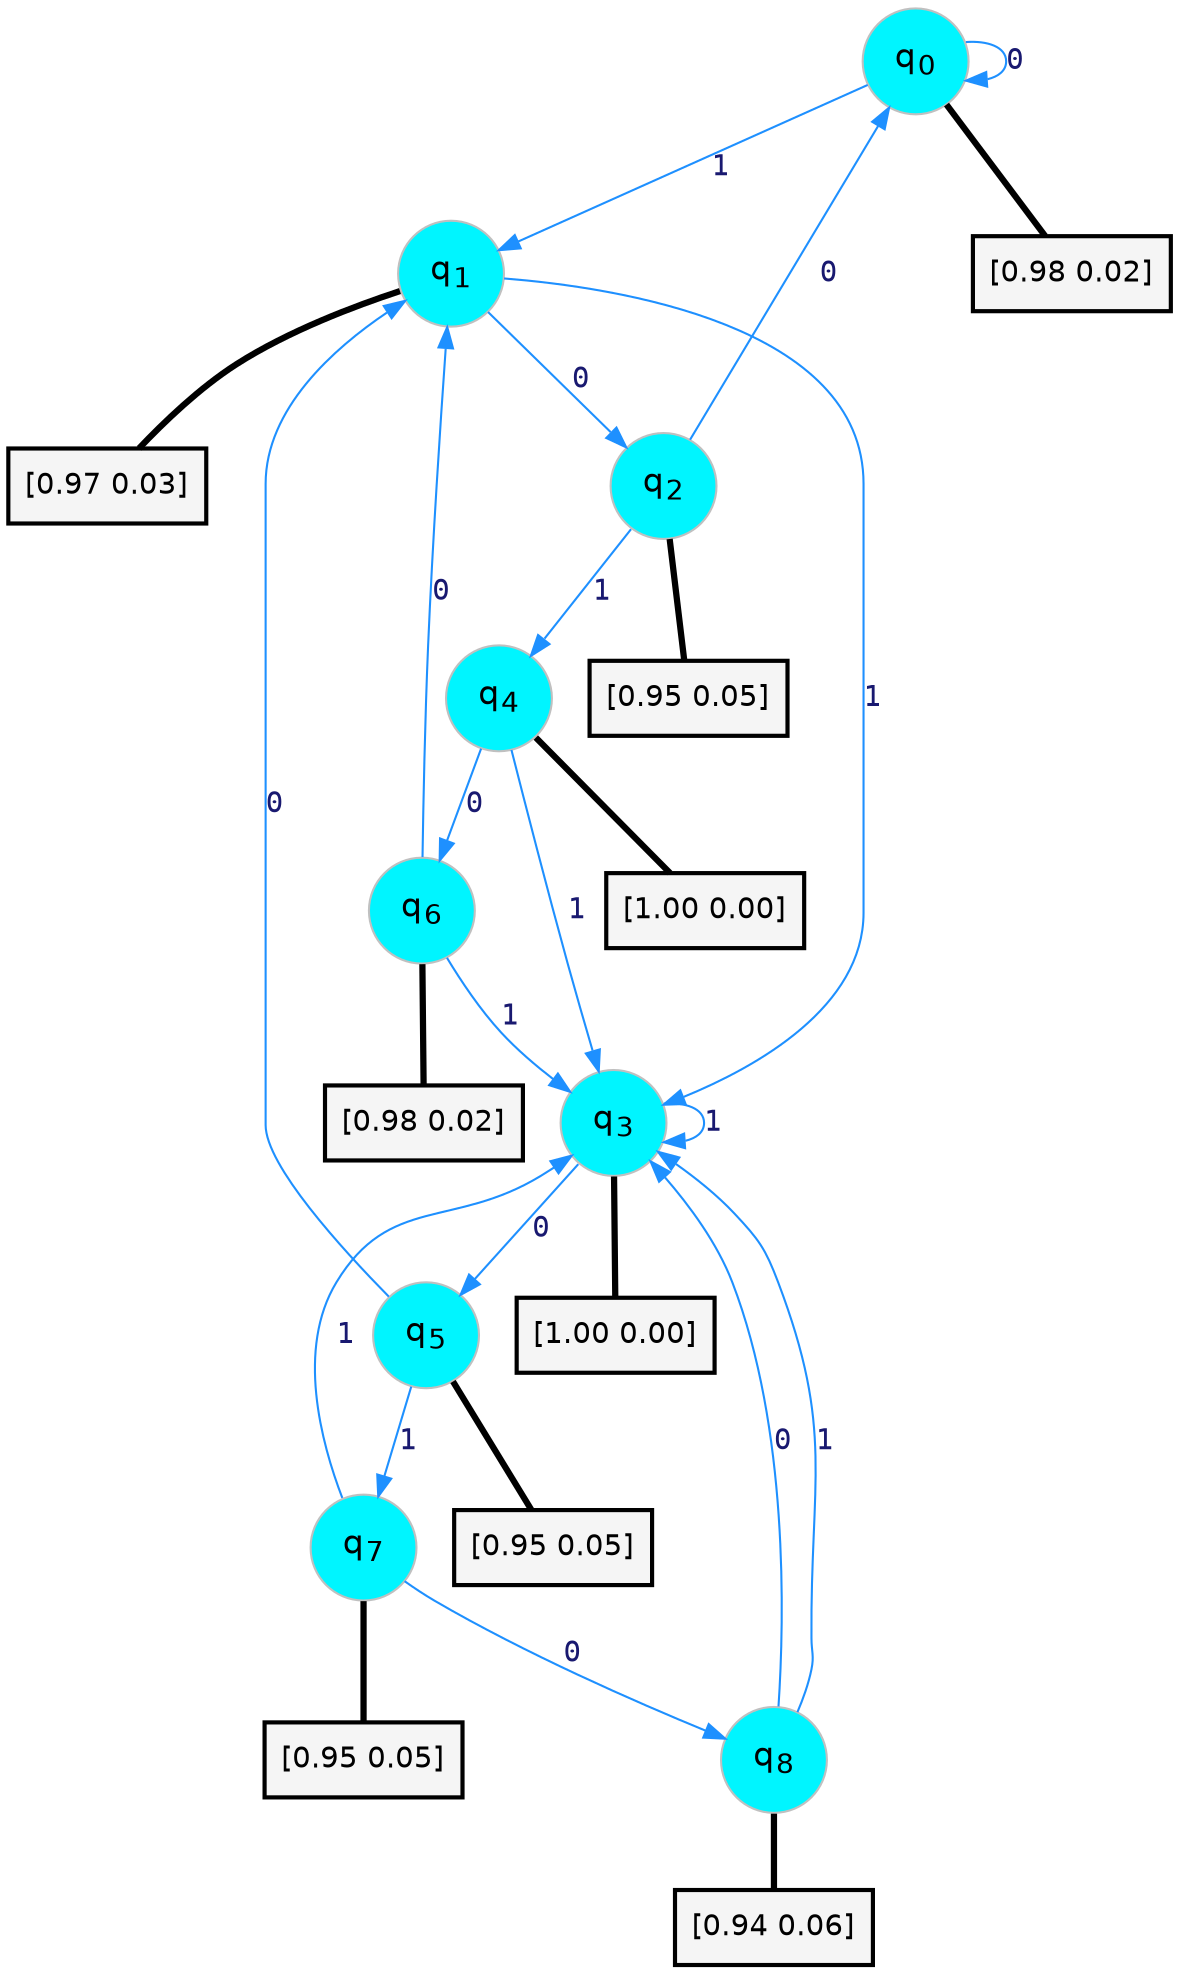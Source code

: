 digraph G {
graph [
bgcolor=transparent, dpi=300, rankdir=TD, size="40,25"];
node [
color=gray, fillcolor=turquoise1, fontcolor=black, fontname=Helvetica, fontsize=16, fontweight=bold, shape=circle, style=filled];
edge [
arrowsize=1, color=dodgerblue1, fontcolor=midnightblue, fontname=courier, fontweight=bold, penwidth=1, style=solid, weight=20];
0[label=<q<SUB>0</SUB>>];
1[label=<q<SUB>1</SUB>>];
2[label=<q<SUB>2</SUB>>];
3[label=<q<SUB>3</SUB>>];
4[label=<q<SUB>4</SUB>>];
5[label=<q<SUB>5</SUB>>];
6[label=<q<SUB>6</SUB>>];
7[label=<q<SUB>7</SUB>>];
8[label=<q<SUB>8</SUB>>];
9[label="[0.98 0.02]", shape=box,fontcolor=black, fontname=Helvetica, fontsize=14, penwidth=2, fillcolor=whitesmoke,color=black];
10[label="[0.97 0.03]", shape=box,fontcolor=black, fontname=Helvetica, fontsize=14, penwidth=2, fillcolor=whitesmoke,color=black];
11[label="[0.95 0.05]", shape=box,fontcolor=black, fontname=Helvetica, fontsize=14, penwidth=2, fillcolor=whitesmoke,color=black];
12[label="[1.00 0.00]", shape=box,fontcolor=black, fontname=Helvetica, fontsize=14, penwidth=2, fillcolor=whitesmoke,color=black];
13[label="[1.00 0.00]", shape=box,fontcolor=black, fontname=Helvetica, fontsize=14, penwidth=2, fillcolor=whitesmoke,color=black];
14[label="[0.95 0.05]", shape=box,fontcolor=black, fontname=Helvetica, fontsize=14, penwidth=2, fillcolor=whitesmoke,color=black];
15[label="[0.98 0.02]", shape=box,fontcolor=black, fontname=Helvetica, fontsize=14, penwidth=2, fillcolor=whitesmoke,color=black];
16[label="[0.95 0.05]", shape=box,fontcolor=black, fontname=Helvetica, fontsize=14, penwidth=2, fillcolor=whitesmoke,color=black];
17[label="[0.94 0.06]", shape=box,fontcolor=black, fontname=Helvetica, fontsize=14, penwidth=2, fillcolor=whitesmoke,color=black];
0->0 [label=0];
0->1 [label=1];
0->9 [arrowhead=none, penwidth=3,color=black];
1->2 [label=0];
1->3 [label=1];
1->10 [arrowhead=none, penwidth=3,color=black];
2->0 [label=0];
2->4 [label=1];
2->11 [arrowhead=none, penwidth=3,color=black];
3->5 [label=0];
3->3 [label=1];
3->12 [arrowhead=none, penwidth=3,color=black];
4->6 [label=0];
4->3 [label=1];
4->13 [arrowhead=none, penwidth=3,color=black];
5->1 [label=0];
5->7 [label=1];
5->14 [arrowhead=none, penwidth=3,color=black];
6->1 [label=0];
6->3 [label=1];
6->15 [arrowhead=none, penwidth=3,color=black];
7->8 [label=0];
7->3 [label=1];
7->16 [arrowhead=none, penwidth=3,color=black];
8->3 [label=0];
8->3 [label=1];
8->17 [arrowhead=none, penwidth=3,color=black];
}
